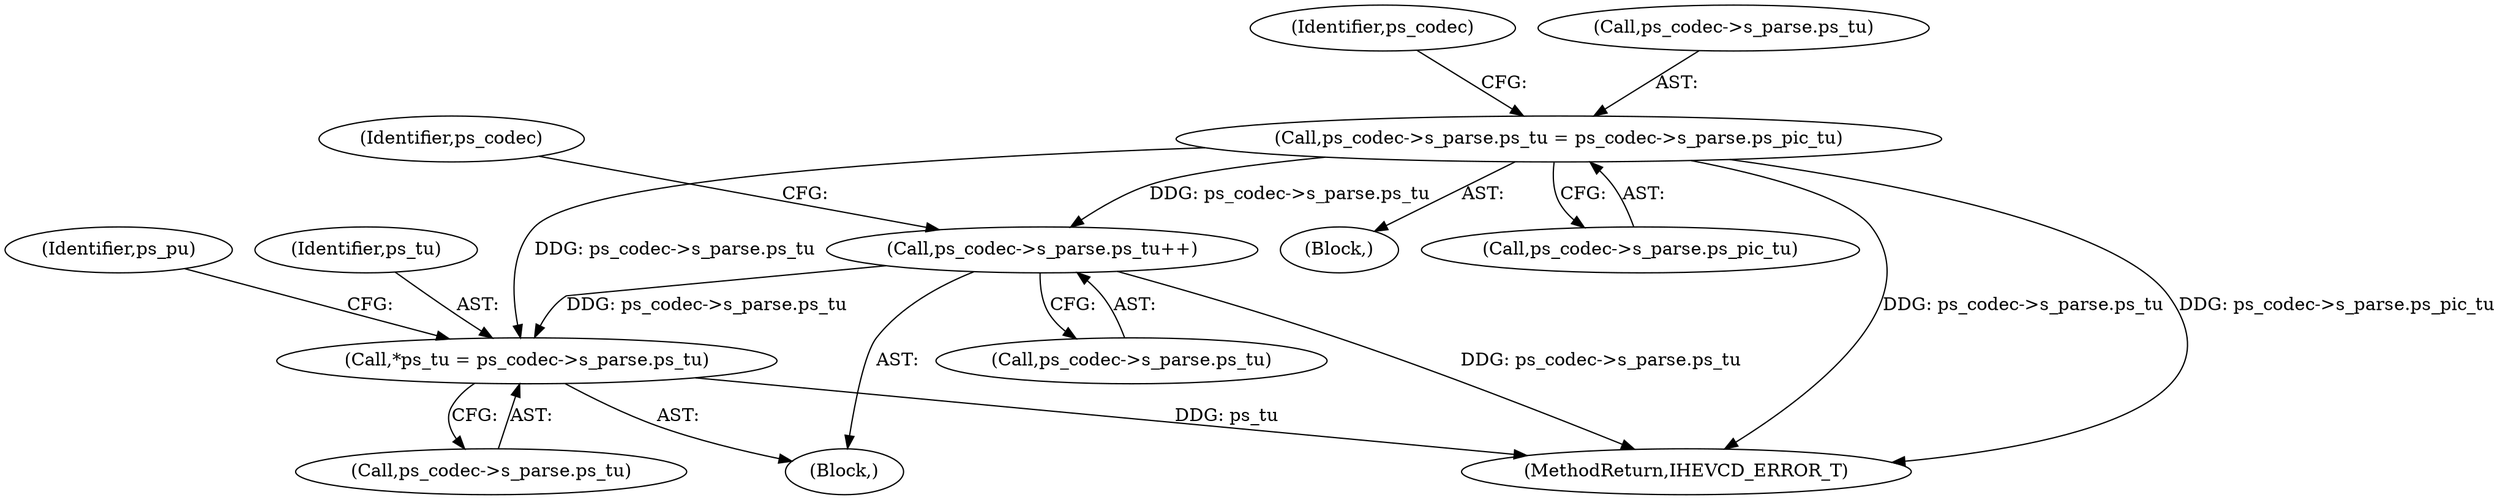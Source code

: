 digraph "0_Android_bcfc7124f6ef9f1ec128fb2e90de774a5b33d199_0@pointer" {
"1001713" [label="(Call,*ps_tu = ps_codec->s_parse.ps_tu)"];
"1001791" [label="(Call,ps_codec->s_parse.ps_tu++)"];
"1001033" [label="(Call,ps_codec->s_parse.ps_tu = ps_codec->s_parse.ps_pic_tu)"];
"1005079" [label="(MethodReturn,IHEVCD_ERROR_T)"];
"1001714" [label="(Identifier,ps_tu)"];
"1001032" [label="(Block,)"];
"1001792" [label="(Call,ps_codec->s_parse.ps_tu)"];
"1001715" [label="(Call,ps_codec->s_parse.ps_tu)"];
"1001047" [label="(Identifier,ps_codec)"];
"1001801" [label="(Identifier,ps_codec)"];
"1001711" [label="(Block,)"];
"1001791" [label="(Call,ps_codec->s_parse.ps_tu++)"];
"1001034" [label="(Call,ps_codec->s_parse.ps_tu)"];
"1001713" [label="(Call,*ps_tu = ps_codec->s_parse.ps_tu)"];
"1001033" [label="(Call,ps_codec->s_parse.ps_tu = ps_codec->s_parse.ps_pic_tu)"];
"1001039" [label="(Call,ps_codec->s_parse.ps_pic_tu)"];
"1001722" [label="(Identifier,ps_pu)"];
"1001713" -> "1001711"  [label="AST: "];
"1001713" -> "1001715"  [label="CFG: "];
"1001714" -> "1001713"  [label="AST: "];
"1001715" -> "1001713"  [label="AST: "];
"1001722" -> "1001713"  [label="CFG: "];
"1001713" -> "1005079"  [label="DDG: ps_tu"];
"1001791" -> "1001713"  [label="DDG: ps_codec->s_parse.ps_tu"];
"1001033" -> "1001713"  [label="DDG: ps_codec->s_parse.ps_tu"];
"1001791" -> "1001711"  [label="AST: "];
"1001791" -> "1001792"  [label="CFG: "];
"1001792" -> "1001791"  [label="AST: "];
"1001801" -> "1001791"  [label="CFG: "];
"1001791" -> "1005079"  [label="DDG: ps_codec->s_parse.ps_tu"];
"1001033" -> "1001791"  [label="DDG: ps_codec->s_parse.ps_tu"];
"1001033" -> "1001032"  [label="AST: "];
"1001033" -> "1001039"  [label="CFG: "];
"1001034" -> "1001033"  [label="AST: "];
"1001039" -> "1001033"  [label="AST: "];
"1001047" -> "1001033"  [label="CFG: "];
"1001033" -> "1005079"  [label="DDG: ps_codec->s_parse.ps_tu"];
"1001033" -> "1005079"  [label="DDG: ps_codec->s_parse.ps_pic_tu"];
}
